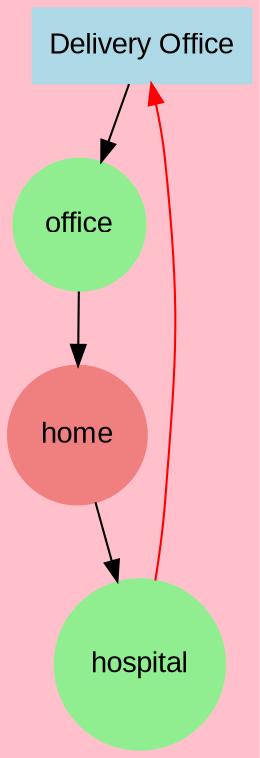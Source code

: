 digraph G {
    graph [bgcolor=pink];
    node [shape=circle style=filled fontname="Arial" fontsize=14];
    edge [fontname="Arial" fontsize=12];
    "DeliveryOffice" [label="Delivery Office" shape=box color=lightblue style=filled fontcolor=black];
    "office" [label="office" shape=circle color=lightgreen style=filled fontcolor=black];
    "home" [label="home" shape=circle color=lightcoral style=filled fontcolor=black];
    "hospital" [label="hospital" shape=circle color=lightgreen style=filled fontcolor=black];
    "DeliveryOffice" -> "office" [color=black];
    "office" -> "home" [color=black];
    "home" -> "hospital" [color=black];
    "hospital" -> "DeliveryOffice" [color=red];
}

